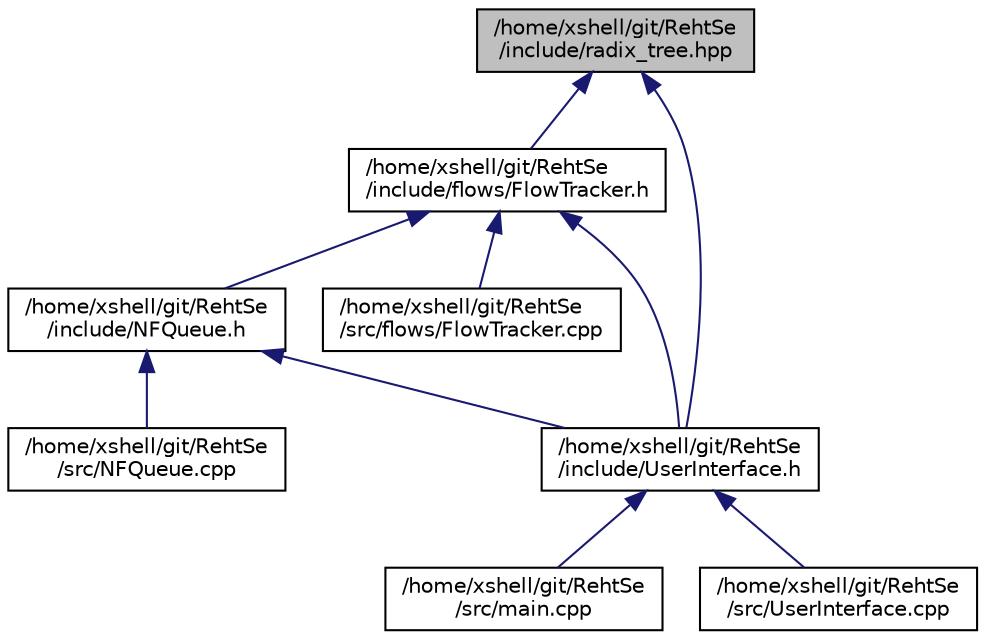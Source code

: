 digraph "/home/xshell/git/RehtSe/include/radix_tree.hpp"
{
  edge [fontname="Helvetica",fontsize="10",labelfontname="Helvetica",labelfontsize="10"];
  node [fontname="Helvetica",fontsize="10",shape=record];
  Node1 [label="/home/xshell/git/RehtSe\l/include/radix_tree.hpp",height=0.2,width=0.4,color="black", fillcolor="grey75", style="filled", fontcolor="black"];
  Node1 -> Node2 [dir="back",color="midnightblue",fontsize="10",style="solid"];
  Node2 [label="/home/xshell/git/RehtSe\l/include/flows/FlowTracker.h",height=0.2,width=0.4,color="black", fillcolor="white", style="filled",URL="$_flow_tracker_8h.html"];
  Node2 -> Node3 [dir="back",color="midnightblue",fontsize="10",style="solid"];
  Node3 [label="/home/xshell/git/RehtSe\l/include/NFQueue.h",height=0.2,width=0.4,color="black", fillcolor="white", style="filled",URL="$_n_f_queue_8h.html"];
  Node3 -> Node4 [dir="back",color="midnightblue",fontsize="10",style="solid"];
  Node4 [label="/home/xshell/git/RehtSe\l/include/UserInterface.h",height=0.2,width=0.4,color="black", fillcolor="white", style="filled",URL="$_user_interface_8h.html"];
  Node4 -> Node5 [dir="back",color="midnightblue",fontsize="10",style="solid"];
  Node5 [label="/home/xshell/git/RehtSe\l/src/main.cpp",height=0.2,width=0.4,color="black", fillcolor="white", style="filled",URL="$main_8cpp.html"];
  Node4 -> Node6 [dir="back",color="midnightblue",fontsize="10",style="solid"];
  Node6 [label="/home/xshell/git/RehtSe\l/src/UserInterface.cpp",height=0.2,width=0.4,color="black", fillcolor="white", style="filled",URL="$_user_interface_8cpp.html"];
  Node3 -> Node7 [dir="back",color="midnightblue",fontsize="10",style="solid"];
  Node7 [label="/home/xshell/git/RehtSe\l/src/NFQueue.cpp",height=0.2,width=0.4,color="black", fillcolor="white", style="filled",URL="$_n_f_queue_8cpp.html"];
  Node2 -> Node4 [dir="back",color="midnightblue",fontsize="10",style="solid"];
  Node2 -> Node8 [dir="back",color="midnightblue",fontsize="10",style="solid"];
  Node8 [label="/home/xshell/git/RehtSe\l/src/flows/FlowTracker.cpp",height=0.2,width=0.4,color="black", fillcolor="white", style="filled",URL="$_flow_tracker_8cpp.html"];
  Node1 -> Node4 [dir="back",color="midnightblue",fontsize="10",style="solid"];
}
